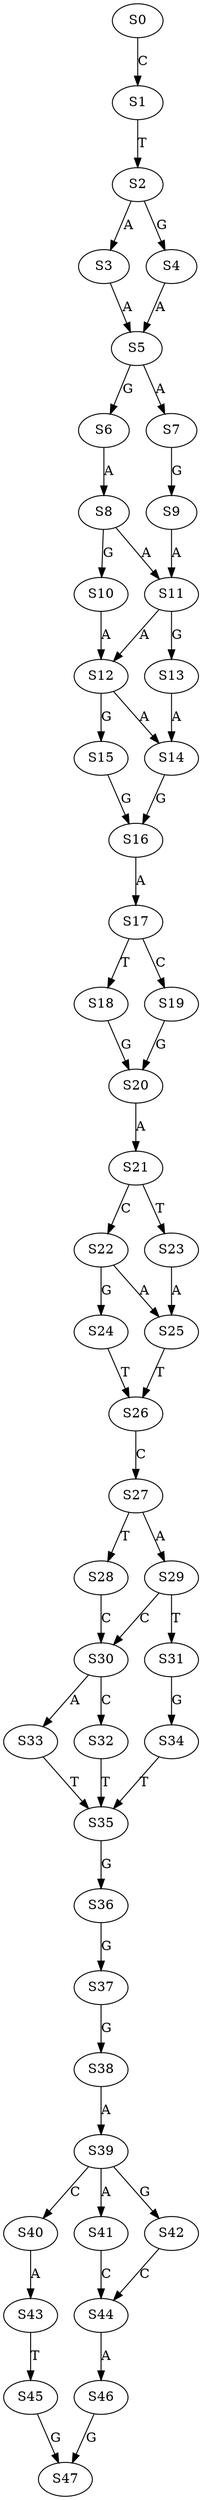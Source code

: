 strict digraph  {
	S0 -> S1 [ label = C ];
	S1 -> S2 [ label = T ];
	S2 -> S3 [ label = A ];
	S2 -> S4 [ label = G ];
	S3 -> S5 [ label = A ];
	S4 -> S5 [ label = A ];
	S5 -> S6 [ label = G ];
	S5 -> S7 [ label = A ];
	S6 -> S8 [ label = A ];
	S7 -> S9 [ label = G ];
	S8 -> S10 [ label = G ];
	S8 -> S11 [ label = A ];
	S9 -> S11 [ label = A ];
	S10 -> S12 [ label = A ];
	S11 -> S13 [ label = G ];
	S11 -> S12 [ label = A ];
	S12 -> S14 [ label = A ];
	S12 -> S15 [ label = G ];
	S13 -> S14 [ label = A ];
	S14 -> S16 [ label = G ];
	S15 -> S16 [ label = G ];
	S16 -> S17 [ label = A ];
	S17 -> S18 [ label = T ];
	S17 -> S19 [ label = C ];
	S18 -> S20 [ label = G ];
	S19 -> S20 [ label = G ];
	S20 -> S21 [ label = A ];
	S21 -> S22 [ label = C ];
	S21 -> S23 [ label = T ];
	S22 -> S24 [ label = G ];
	S22 -> S25 [ label = A ];
	S23 -> S25 [ label = A ];
	S24 -> S26 [ label = T ];
	S25 -> S26 [ label = T ];
	S26 -> S27 [ label = C ];
	S27 -> S28 [ label = T ];
	S27 -> S29 [ label = A ];
	S28 -> S30 [ label = C ];
	S29 -> S31 [ label = T ];
	S29 -> S30 [ label = C ];
	S30 -> S32 [ label = C ];
	S30 -> S33 [ label = A ];
	S31 -> S34 [ label = G ];
	S32 -> S35 [ label = T ];
	S33 -> S35 [ label = T ];
	S34 -> S35 [ label = T ];
	S35 -> S36 [ label = G ];
	S36 -> S37 [ label = G ];
	S37 -> S38 [ label = G ];
	S38 -> S39 [ label = A ];
	S39 -> S40 [ label = C ];
	S39 -> S41 [ label = A ];
	S39 -> S42 [ label = G ];
	S40 -> S43 [ label = A ];
	S41 -> S44 [ label = C ];
	S42 -> S44 [ label = C ];
	S43 -> S45 [ label = T ];
	S44 -> S46 [ label = A ];
	S45 -> S47 [ label = G ];
	S46 -> S47 [ label = G ];
}
